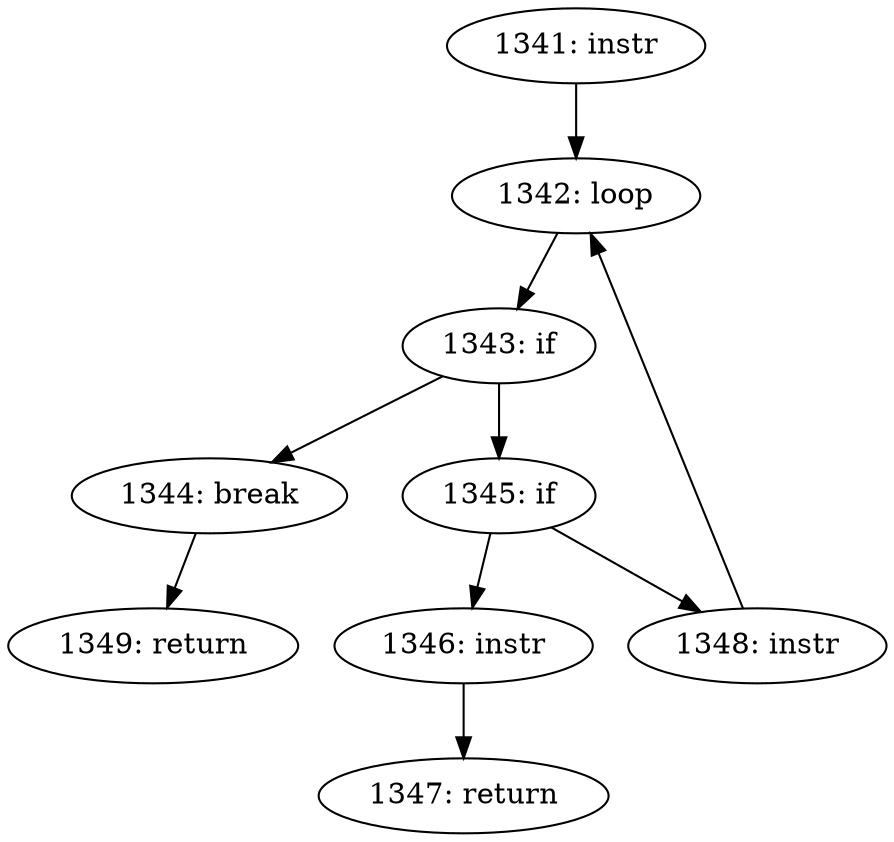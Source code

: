 digraph CFG___tcp_grow_window {
1341 [label="1341: instr"]
	1341 -> 1342
1342 [label="1342: loop"]
	1342 -> 1343
1343 [label="1343: if"]
	1343 -> 1345
	1343 -> 1344
1344 [label="1344: break"]
	1344 -> 1349
1345 [label="1345: if"]
	1345 -> 1346
	1345 -> 1348
1346 [label="1346: instr"]
	1346 -> 1347
1347 [label="1347: return"]
	
1348 [label="1348: instr"]
	1348 -> 1342
1349 [label="1349: return"]
	
}
